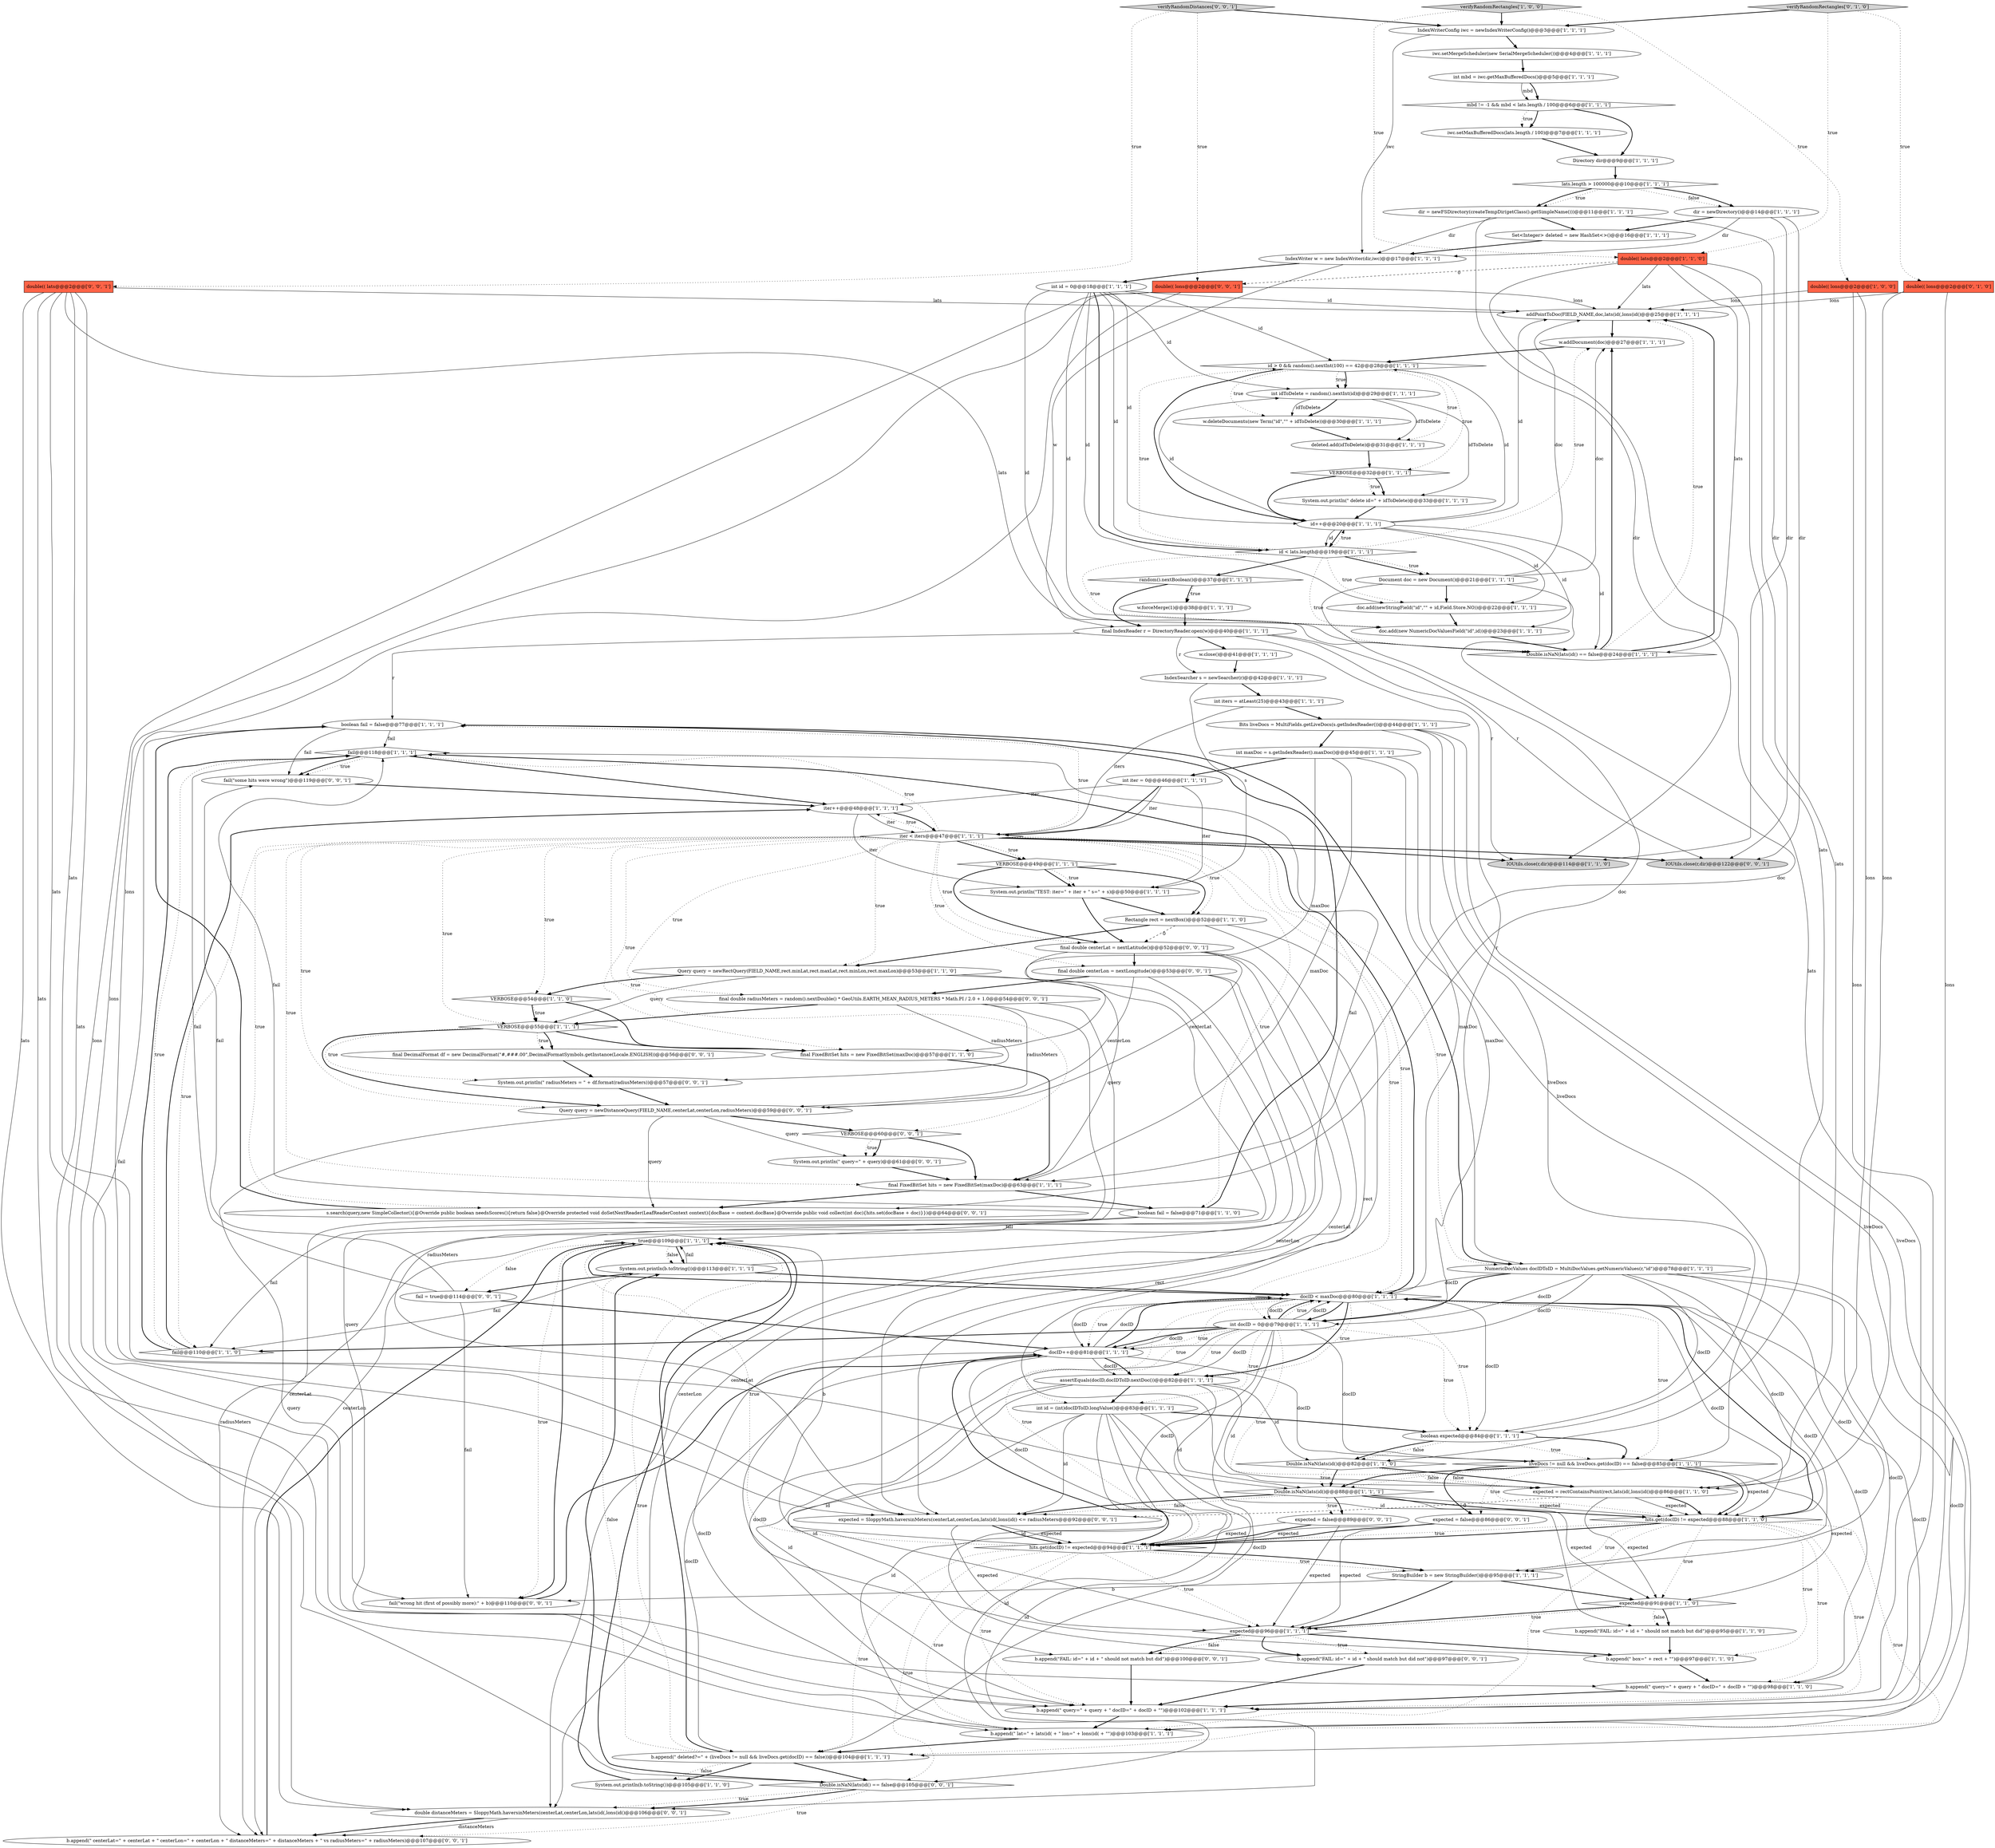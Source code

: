 digraph {
23 [style = filled, label = "int id = 0@@@18@@@['1', '1', '1']", fillcolor = white, shape = ellipse image = "AAA0AAABBB1BBB"];
62 [style = filled, label = "boolean fail = false@@@71@@@['1', '1', '0']", fillcolor = white, shape = ellipse image = "AAA0AAABBB1BBB"];
30 [style = filled, label = "addPointToDoc(FIELD_NAME,doc,lats(id(,lons(id()@@@25@@@['1', '1', '1']", fillcolor = white, shape = ellipse image = "AAA0AAABBB1BBB"];
97 [style = filled, label = "expected = false@@@89@@@['0', '0', '1']", fillcolor = white, shape = ellipse image = "AAA0AAABBB3BBB"];
33 [style = filled, label = "iwc.setMergeScheduler(new SerialMergeScheduler())@@@4@@@['1', '1', '1']", fillcolor = white, shape = ellipse image = "AAA0AAABBB1BBB"];
99 [style = filled, label = "s.search(query,new SimpleCollector(){@Override public boolean needsScores(){return false}@Override protected void doSetNextReader(LeafReaderContext context){docBase = context.docBase}@Override public void collect(int doc){hits.set(docBase + doc)}})@@@64@@@['0', '0', '1']", fillcolor = white, shape = ellipse image = "AAA0AAABBB3BBB"];
31 [style = filled, label = "VERBOSE@@@55@@@['1', '1', '1']", fillcolor = white, shape = diamond image = "AAA0AAABBB1BBB"];
35 [style = filled, label = "iter < iters@@@47@@@['1', '1', '1']", fillcolor = white, shape = diamond image = "AAA0AAABBB1BBB"];
48 [style = filled, label = "b.append(\"FAIL: id=\" + id + \" should not match but did\")@@@95@@@['1', '1', '0']", fillcolor = white, shape = ellipse image = "AAA0AAABBB1BBB"];
0 [style = filled, label = "final IndexReader r = DirectoryReader.open(w)@@@40@@@['1', '1', '1']", fillcolor = white, shape = ellipse image = "AAA0AAABBB1BBB"];
5 [style = filled, label = "docID++@@@81@@@['1', '1', '1']", fillcolor = white, shape = ellipse image = "AAA0AAABBB1BBB"];
56 [style = filled, label = "IndexWriter w = new IndexWriter(dir,iwc)@@@17@@@['1', '1', '1']", fillcolor = white, shape = ellipse image = "AAA0AAABBB1BBB"];
22 [style = filled, label = "System.out.println(b.toString())@@@113@@@['1', '1', '1']", fillcolor = white, shape = ellipse image = "AAA0AAABBB1BBB"];
36 [style = filled, label = "b.append(\" query=\" + query + \" docID=\" + docID + \"\")@@@98@@@['1', '1', '0']", fillcolor = white, shape = ellipse image = "AAA0AAABBB1BBB"];
96 [style = filled, label = "b.append(\" centerLat=\" + centerLat + \" centerLon=\" + centerLon + \" distanceMeters=\" + distanceMeters + \" vs radiusMeters=\" + radiusMeters)@@@107@@@['0', '0', '1']", fillcolor = white, shape = ellipse image = "AAA0AAABBB3BBB"];
32 [style = filled, label = "Bits liveDocs = MultiFields.getLiveDocs(s.getIndexReader())@@@44@@@['1', '1', '1']", fillcolor = white, shape = ellipse image = "AAA0AAABBB1BBB"];
75 [style = filled, label = "Rectangle rect = nextBox()@@@52@@@['1', '1', '0']", fillcolor = white, shape = ellipse image = "AAA0AAABBB1BBB"];
52 [style = filled, label = "int idToDelete = random().nextInt(id)@@@29@@@['1', '1', '1']", fillcolor = white, shape = ellipse image = "AAA0AAABBB1BBB"];
69 [style = filled, label = "Double.isNaN(lats(id()@@@88@@@['1', '1', '1']", fillcolor = white, shape = diamond image = "AAA0AAABBB1BBB"];
51 [style = filled, label = "boolean fail = false@@@77@@@['1', '1', '1']", fillcolor = white, shape = ellipse image = "AAA0AAABBB1BBB"];
88 [style = filled, label = "expected = SloppyMath.haversinMeters(centerLat,centerLon,lats(id(,lons(id() <= radiusMeters@@@92@@@['0', '0', '1']", fillcolor = white, shape = ellipse image = "AAA0AAABBB3BBB"];
65 [style = filled, label = "b.append(\" lat=\" + lats(id( + \" lon=\" + lons(id( + \"\")@@@103@@@['1', '1', '1']", fillcolor = white, shape = ellipse image = "AAA0AAABBB1BBB"];
66 [style = filled, label = "int docID = 0@@@79@@@['1', '1', '1']", fillcolor = white, shape = ellipse image = "AAA0AAABBB1BBB"];
68 [style = filled, label = "int iter = 0@@@46@@@['1', '1', '1']", fillcolor = white, shape = ellipse image = "AAA0AAABBB1BBB"];
9 [style = filled, label = "fail@@@110@@@['1', '1', '0']", fillcolor = white, shape = diamond image = "AAA0AAABBB1BBB"];
76 [style = filled, label = "IndexWriterConfig iwc = newIndexWriterConfig()@@@3@@@['1', '1', '1']", fillcolor = white, shape = ellipse image = "AAA0AAABBB1BBB"];
54 [style = filled, label = "int id = (int)docIDToID.longValue()@@@83@@@['1', '1', '1']", fillcolor = white, shape = ellipse image = "AAA0AAABBB1BBB"];
38 [style = filled, label = "boolean expected@@@84@@@['1', '1', '1']", fillcolor = white, shape = ellipse image = "AAA0AAABBB1BBB"];
101 [style = filled, label = "expected = false@@@86@@@['0', '0', '1']", fillcolor = white, shape = ellipse image = "AAA0AAABBB3BBB"];
59 [style = filled, label = "assertEquals(docID,docIDToID.nextDoc())@@@82@@@['1', '1', '1']", fillcolor = white, shape = ellipse image = "AAA0AAABBB1BBB"];
61 [style = filled, label = "Query query = newRectQuery(FIELD_NAME,rect.minLat,rect.maxLat,rect.minLon,rect.maxLon)@@@53@@@['1', '1', '0']", fillcolor = white, shape = ellipse image = "AAA0AAABBB1BBB"];
42 [style = filled, label = "VERBOSE@@@32@@@['1', '1', '1']", fillcolor = white, shape = diamond image = "AAA0AAABBB1BBB"];
40 [style = filled, label = "random().nextBoolean()@@@37@@@['1', '1', '1']", fillcolor = white, shape = diamond image = "AAA0AAABBB1BBB"];
53 [style = filled, label = "b.append(\" deleted?=\" + (liveDocs != null && liveDocs.get(docID) == false))@@@104@@@['1', '1', '1']", fillcolor = white, shape = ellipse image = "AAA0AAABBB1BBB"];
4 [style = filled, label = "int maxDoc = s.getIndexReader().maxDoc()@@@45@@@['1', '1', '1']", fillcolor = white, shape = ellipse image = "AAA0AAABBB1BBB"];
47 [style = filled, label = "mbd != -1 && mbd < lats.length / 100@@@6@@@['1', '1', '1']", fillcolor = white, shape = diamond image = "AAA0AAABBB1BBB"];
11 [style = filled, label = "hits.get(docID) != expected@@@94@@@['1', '1', '1']", fillcolor = white, shape = diamond image = "AAA0AAABBB1BBB"];
1 [style = filled, label = "VERBOSE@@@49@@@['1', '1', '1']", fillcolor = white, shape = diamond image = "AAA0AAABBB1BBB"];
34 [style = filled, label = "docID < maxDoc@@@80@@@['1', '1', '1']", fillcolor = white, shape = diamond image = "AAA0AAABBB1BBB"];
92 [style = filled, label = "final double centerLon = nextLongitude()@@@53@@@['0', '0', '1']", fillcolor = white, shape = ellipse image = "AAA0AAABBB3BBB"];
6 [style = filled, label = "final FixedBitSet hits = new FixedBitSet(maxDoc)@@@57@@@['1', '1', '0']", fillcolor = white, shape = ellipse image = "AAA0AAABBB1BBB"];
18 [style = filled, label = "deleted.add(idToDelete)@@@31@@@['1', '1', '1']", fillcolor = white, shape = ellipse image = "AAA0AAABBB1BBB"];
49 [style = filled, label = "double(( lats@@@2@@@['1', '1', '0']", fillcolor = tomato, shape = box image = "AAA0AAABBB1BBB"];
20 [style = filled, label = "Double.isNaN(lats(id()@@@82@@@['1', '1', '0']", fillcolor = white, shape = diamond image = "AAA0AAABBB1BBB"];
13 [style = filled, label = "Directory dir@@@9@@@['1', '1', '1']", fillcolor = white, shape = ellipse image = "AAA0AAABBB1BBB"];
45 [style = filled, label = "final FixedBitSet hits = new FixedBitSet(maxDoc)@@@63@@@['1', '1', '1']", fillcolor = white, shape = ellipse image = "AAA0AAABBB1BBB"];
64 [style = filled, label = "System.out.println(\" delete id=\" + idToDelete)@@@33@@@['1', '1', '1']", fillcolor = white, shape = ellipse image = "AAA0AAABBB1BBB"];
39 [style = filled, label = "id < lats.length@@@19@@@['1', '1', '1']", fillcolor = white, shape = diamond image = "AAA0AAABBB1BBB"];
73 [style = filled, label = "System.out.println(b.toString())@@@105@@@['1', '1', '0']", fillcolor = white, shape = ellipse image = "AAA0AAABBB1BBB"];
27 [style = filled, label = "System.out.println(\"TEST: iter=\" + iter + \" s=\" + s)@@@50@@@['1', '1', '1']", fillcolor = white, shape = ellipse image = "AAA0AAABBB1BBB"];
79 [style = filled, label = "verifyRandomRectangles['0', '1', '0']", fillcolor = lightgray, shape = diamond image = "AAA0AAABBB2BBB"];
70 [style = filled, label = "Document doc = new Document()@@@21@@@['1', '1', '1']", fillcolor = white, shape = ellipse image = "AAA0AAABBB1BBB"];
55 [style = filled, label = "b.append(\" box=\" + rect + \"\")@@@97@@@['1', '1', '0']", fillcolor = white, shape = ellipse image = "AAA0AAABBB1BBB"];
60 [style = filled, label = "w.addDocument(doc)@@@27@@@['1', '1', '1']", fillcolor = white, shape = ellipse image = "AAA0AAABBB1BBB"];
46 [style = filled, label = "lats.length > 100000@@@10@@@['1', '1', '1']", fillcolor = white, shape = diamond image = "AAA0AAABBB1BBB"];
15 [style = filled, label = "Set<Integer> deleted = new HashSet<>()@@@16@@@['1', '1', '1']", fillcolor = white, shape = ellipse image = "AAA0AAABBB1BBB"];
21 [style = filled, label = "verifyRandomRectangles['1', '0', '0']", fillcolor = lightgray, shape = diamond image = "AAA0AAABBB1BBB"];
72 [style = filled, label = "expected@@@91@@@['1', '1', '0']", fillcolor = white, shape = diamond image = "AAA0AAABBB1BBB"];
14 [style = filled, label = "id > 0 && random().nextInt(100) == 42@@@28@@@['1', '1', '1']", fillcolor = white, shape = diamond image = "AAA0AAABBB1BBB"];
57 [style = filled, label = "int iters = atLeast(25)@@@43@@@['1', '1', '1']", fillcolor = white, shape = ellipse image = "AAA0AAABBB1BBB"];
89 [style = filled, label = "final DecimalFormat df = new DecimalFormat(\"#,###.00\",DecimalFormatSymbols.getInstance(Locale.ENGLISH))@@@56@@@['0', '0', '1']", fillcolor = white, shape = ellipse image = "AAA0AAABBB3BBB"];
12 [style = filled, label = "int mbd = iwc.getMaxBufferedDocs()@@@5@@@['1', '1', '1']", fillcolor = white, shape = ellipse image = "AAA0AAABBB1BBB"];
24 [style = filled, label = "b.append(\" query=\" + query + \" docID=\" + docID + \"\")@@@102@@@['1', '1', '1']", fillcolor = white, shape = ellipse image = "AAA0AAABBB1BBB"];
71 [style = filled, label = "true@@@109@@@['1', '1', '1']", fillcolor = white, shape = diamond image = "AAA0AAABBB1BBB"];
7 [style = filled, label = "fail@@@118@@@['1', '1', '1']", fillcolor = white, shape = diamond image = "AAA0AAABBB1BBB"];
95 [style = filled, label = "b.append(\"FAIL: id=\" + id + \" should not match but did\")@@@100@@@['0', '0', '1']", fillcolor = white, shape = ellipse image = "AAA0AAABBB3BBB"];
77 [style = filled, label = "StringBuilder b = new StringBuilder()@@@95@@@['1', '1', '1']", fillcolor = white, shape = ellipse image = "AAA0AAABBB1BBB"];
74 [style = filled, label = "Double.isNaN(lats(id() == false@@@24@@@['1', '1', '1']", fillcolor = white, shape = diamond image = "AAA0AAABBB1BBB"];
80 [style = filled, label = "double(( lats@@@2@@@['0', '0', '1']", fillcolor = tomato, shape = box image = "AAA0AAABBB3BBB"];
2 [style = filled, label = "id++@@@20@@@['1', '1', '1']", fillcolor = white, shape = ellipse image = "AAA0AAABBB1BBB"];
87 [style = filled, label = "VERBOSE@@@60@@@['0', '0', '1']", fillcolor = white, shape = diamond image = "AAA0AAABBB3BBB"];
86 [style = filled, label = "b.append(\"FAIL: id=\" + id + \" should match but did not\")@@@97@@@['0', '0', '1']", fillcolor = white, shape = ellipse image = "AAA0AAABBB3BBB"];
91 [style = filled, label = "Double.isNaN(lats(id() == false@@@105@@@['0', '0', '1']", fillcolor = white, shape = diamond image = "AAA0AAABBB3BBB"];
85 [style = filled, label = "System.out.println(\" query=\" + query)@@@61@@@['0', '0', '1']", fillcolor = white, shape = ellipse image = "AAA0AAABBB3BBB"];
3 [style = filled, label = "expected@@@96@@@['1', '1', '1']", fillcolor = white, shape = diamond image = "AAA0AAABBB1BBB"];
103 [style = filled, label = "fail(\"wrong hit (first of possibly more):\" + b)@@@110@@@['0', '0', '1']", fillcolor = white, shape = ellipse image = "AAA0AAABBB3BBB"];
82 [style = filled, label = "double distanceMeters = SloppyMath.haversinMeters(centerLat,centerLon,lats(id(,lons(id()@@@106@@@['0', '0', '1']", fillcolor = white, shape = ellipse image = "AAA0AAABBB3BBB"];
25 [style = filled, label = "iwc.setMaxBufferedDocs(lats.length / 100)@@@7@@@['1', '1', '1']", fillcolor = white, shape = ellipse image = "AAA0AAABBB1BBB"];
10 [style = filled, label = "doc.add(newStringField(\"id\",\"\" + id,Field.Store.NO))@@@22@@@['1', '1', '1']", fillcolor = white, shape = ellipse image = "AAA0AAABBB1BBB"];
37 [style = filled, label = "dir = newDirectory()@@@14@@@['1', '1', '1']", fillcolor = white, shape = ellipse image = "AAA0AAABBB1BBB"];
90 [style = filled, label = "fail(\"some hits were wrong\")@@@119@@@['0', '0', '1']", fillcolor = white, shape = ellipse image = "AAA0AAABBB3BBB"];
16 [style = filled, label = "iter++@@@48@@@['1', '1', '1']", fillcolor = white, shape = ellipse image = "AAA0AAABBB1BBB"];
98 [style = filled, label = "IOUtils.close(r,dir)@@@122@@@['0', '0', '1']", fillcolor = lightgray, shape = ellipse image = "AAA0AAABBB3BBB"];
78 [style = filled, label = "double(( lons@@@2@@@['0', '1', '0']", fillcolor = tomato, shape = box image = "AAA0AAABBB2BBB"];
67 [style = filled, label = "IndexSearcher s = newSearcher(r)@@@42@@@['1', '1', '1']", fillcolor = white, shape = ellipse image = "AAA0AAABBB1BBB"];
84 [style = filled, label = "System.out.println(\" radiusMeters = \" + df.format(radiusMeters))@@@57@@@['0', '0', '1']", fillcolor = white, shape = ellipse image = "AAA0AAABBB3BBB"];
63 [style = filled, label = "IOUtils.close(r,dir)@@@114@@@['1', '1', '0']", fillcolor = lightgray, shape = ellipse image = "AAA0AAABBB1BBB"];
26 [style = filled, label = "w.deleteDocuments(new Term(\"id\",\"\" + idToDelete))@@@30@@@['1', '1', '1']", fillcolor = white, shape = ellipse image = "AAA0AAABBB1BBB"];
50 [style = filled, label = "liveDocs != null && liveDocs.get(docID) == false@@@85@@@['1', '1', '1']", fillcolor = white, shape = diamond image = "AAA0AAABBB1BBB"];
100 [style = filled, label = "final double centerLat = nextLatitude()@@@52@@@['0', '0', '1']", fillcolor = white, shape = ellipse image = "AAA0AAABBB3BBB"];
94 [style = filled, label = "fail = true@@@114@@@['0', '0', '1']", fillcolor = white, shape = ellipse image = "AAA0AAABBB3BBB"];
58 [style = filled, label = "VERBOSE@@@54@@@['1', '1', '0']", fillcolor = white, shape = diamond image = "AAA0AAABBB1BBB"];
44 [style = filled, label = "w.forceMerge(1)@@@38@@@['1', '1', '1']", fillcolor = white, shape = ellipse image = "AAA0AAABBB1BBB"];
83 [style = filled, label = "verifyRandomDistances['0', '0', '1']", fillcolor = lightgray, shape = diamond image = "AAA0AAABBB3BBB"];
81 [style = filled, label = "Query query = newDistanceQuery(FIELD_NAME,centerLat,centerLon,radiusMeters)@@@59@@@['0', '0', '1']", fillcolor = white, shape = ellipse image = "AAA0AAABBB3BBB"];
93 [style = filled, label = "double(( lons@@@2@@@['0', '0', '1']", fillcolor = tomato, shape = box image = "AAA0AAABBB3BBB"];
29 [style = filled, label = "NumericDocValues docIDToID = MultiDocValues.getNumericValues(r,\"id\")@@@78@@@['1', '1', '1']", fillcolor = white, shape = ellipse image = "AAA0AAABBB1BBB"];
19 [style = filled, label = "doc.add(new NumericDocValuesField(\"id\",id))@@@23@@@['1', '1', '1']", fillcolor = white, shape = ellipse image = "AAA0AAABBB1BBB"];
28 [style = filled, label = "w.close()@@@41@@@['1', '1', '1']", fillcolor = white, shape = ellipse image = "AAA0AAABBB1BBB"];
43 [style = filled, label = "double(( lons@@@2@@@['1', '0', '0']", fillcolor = tomato, shape = box image = "AAA0AAABBB1BBB"];
8 [style = filled, label = "dir = newFSDirectory(createTempDir(getClass().getSimpleName()))@@@11@@@['1', '1', '1']", fillcolor = white, shape = ellipse image = "AAA0AAABBB1BBB"];
17 [style = filled, label = "hits.get(docID) != expected@@@88@@@['1', '1', '0']", fillcolor = white, shape = diamond image = "AAA0AAABBB1BBB"];
41 [style = filled, label = "expected = rectContainsPoint(rect,lats(id(,lons(id()@@@86@@@['1', '1', '0']", fillcolor = white, shape = ellipse image = "AAA0AAABBB1BBB"];
102 [style = filled, label = "final double radiusMeters = random().nextDouble() * GeoUtils.EARTH_MEAN_RADIUS_METERS * Math.PI / 2.0 + 1.0@@@54@@@['0', '0', '1']", fillcolor = white, shape = ellipse image = "AAA0AAABBB3BBB"];
68->35 [style = bold, label=""];
55->36 [style = bold, label=""];
59->24 [style = solid, label="id"];
14->26 [style = dotted, label="true"];
1->27 [style = bold, label=""];
37->15 [style = bold, label=""];
61->36 [style = solid, label="query"];
79->76 [style = bold, label=""];
46->37 [style = dotted, label="false"];
100->92 [style = bold, label=""];
66->11 [style = solid, label="docID"];
80->65 [style = solid, label="lats"];
91->82 [style = dotted, label="true"];
35->16 [style = dotted, label="true"];
11->77 [style = dotted, label="true"];
23->30 [style = solid, label="id"];
49->93 [style = dashed, label="0"];
7->16 [style = bold, label=""];
5->59 [style = solid, label="docID"];
70->99 [style = solid, label="doc"];
94->5 [style = bold, label=""];
59->3 [style = solid, label="id"];
30->60 [style = bold, label=""];
59->54 [style = bold, label=""];
39->2 [style = dotted, label="true"];
86->24 [style = bold, label=""];
49->20 [style = solid, label="lats"];
66->54 [style = dotted, label="true"];
8->56 [style = solid, label="dir"];
96->71 [style = bold, label=""];
43->24 [style = solid, label="lons"];
75->41 [style = solid, label="rect"];
37->98 [style = solid, label="dir"];
51->7 [style = solid, label="fail"];
66->34 [style = bold, label=""];
71->34 [style = bold, label=""];
17->34 [style = bold, label=""];
34->59 [style = bold, label=""];
20->41 [style = bold, label=""];
47->25 [style = bold, label=""];
69->97 [style = bold, label=""];
101->3 [style = solid, label="expected"];
1->75 [style = bold, label=""];
78->41 [style = solid, label="lons"];
75->100 [style = dashed, label="0"];
34->65 [style = solid, label="docID"];
61->31 [style = solid, label="query"];
19->74 [style = bold, label=""];
23->2 [style = solid, label="id"];
39->74 [style = dotted, label="true"];
78->24 [style = solid, label="lons"];
5->50 [style = solid, label="docID"];
23->74 [style = solid, label="id"];
49->41 [style = solid, label="lats"];
17->77 [style = dotted, label="true"];
50->17 [style = bold, label=""];
78->30 [style = solid, label="lons"];
72->3 [style = bold, label=""];
76->33 [style = bold, label=""];
3->86 [style = bold, label=""];
0->67 [style = solid, label="r"];
100->81 [style = solid, label="centerLat"];
35->1 [style = bold, label=""];
69->17 [style = solid, label="expected"];
68->27 [style = solid, label="iter"];
66->24 [style = solid, label="docID"];
66->59 [style = dotted, label="true"];
66->5 [style = bold, label=""];
83->76 [style = bold, label=""];
14->2 [style = bold, label=""];
29->77 [style = solid, label="docID"];
15->56 [style = bold, label=""];
27->100 [style = bold, label=""];
5->34 [style = solid, label="docID"];
34->38 [style = solid, label="docID"];
17->72 [style = dotted, label="true"];
72->48 [style = bold, label=""];
4->34 [style = solid, label="maxDoc"];
71->22 [style = bold, label=""];
42->64 [style = dotted, label="true"];
53->73 [style = dotted, label="false"];
32->65 [style = solid, label="liveDocs"];
66->53 [style = solid, label="docID"];
29->38 [style = solid, label="docID"];
53->73 [style = bold, label=""];
7->90 [style = dotted, label="true"];
32->38 [style = solid, label="liveDocs"];
39->70 [style = bold, label=""];
54->91 [style = solid, label="id"];
45->99 [style = bold, label=""];
100->82 [style = solid, label="centerLat"];
34->66 [style = solid, label="docID"];
31->84 [style = dotted, label="true"];
34->54 [style = dotted, label="true"];
58->6 [style = bold, label=""];
70->45 [style = solid, label="doc"];
35->81 [style = dotted, label="true"];
97->11 [style = bold, label=""];
7->90 [style = bold, label=""];
22->71 [style = solid, label="fail"];
23->19 [style = solid, label="id"];
0->28 [style = bold, label=""];
3->95 [style = dotted, label="false"];
2->19 [style = solid, label="id"];
102->88 [style = solid, label="radiusMeters"];
54->88 [style = solid, label="id"];
17->65 [style = dotted, label="true"];
35->75 [style = dotted, label="true"];
0->29 [style = solid, label="r"];
22->94 [style = bold, label=""];
92->81 [style = solid, label="centerLon"];
16->35 [style = solid, label="iter"];
35->1 [style = dotted, label="true"];
29->36 [style = solid, label="docID"];
31->6 [style = bold, label=""];
2->52 [style = solid, label="id"];
8->63 [style = solid, label="dir"];
11->71 [style = dotted, label="true"];
92->102 [style = bold, label=""];
52->64 [style = solid, label="idToDelete"];
88->11 [style = solid, label="expected"];
34->36 [style = solid, label="docID"];
50->69 [style = bold, label=""];
93->82 [style = solid, label="lons"];
62->71 [style = solid, label="fail"];
80->88 [style = solid, label="lats"];
29->66 [style = bold, label=""];
93->65 [style = solid, label="lons"];
75->61 [style = bold, label=""];
35->66 [style = dotted, label="true"];
32->53 [style = solid, label="liveDocs"];
34->38 [style = dotted, label="true"];
93->30 [style = solid, label="lons"];
2->39 [style = bold, label=""];
59->41 [style = solid, label="id"];
35->102 [style = dotted, label="true"];
67->27 [style = solid, label="s"];
80->30 [style = solid, label="lats"];
48->55 [style = bold, label=""];
80->69 [style = solid, label="lats"];
94->7 [style = solid, label="fail"];
11->24 [style = dotted, label="true"];
52->26 [style = bold, label=""];
81->87 [style = bold, label=""];
35->29 [style = dotted, label="true"];
5->53 [style = solid, label="docID"];
62->51 [style = bold, label=""];
5->59 [style = bold, label=""];
35->7 [style = dotted, label="true"];
34->11 [style = dotted, label="true"];
79->78 [style = dotted, label="true"];
54->69 [style = solid, label="id"];
49->30 [style = solid, label="lats"];
46->8 [style = dotted, label="true"];
70->30 [style = solid, label="doc"];
3->55 [style = bold, label=""];
64->2 [style = bold, label=""];
70->60 [style = solid, label="doc"];
34->5 [style = solid, label="docID"];
35->58 [style = dotted, label="true"];
20->41 [style = dotted, label="false"];
11->5 [style = bold, label=""];
39->40 [style = bold, label=""];
46->8 [style = bold, label=""];
83->93 [style = dotted, label="true"];
11->91 [style = dotted, label="true"];
20->69 [style = bold, label=""];
37->56 [style = solid, label="dir"];
57->35 [style = solid, label="iters"];
89->84 [style = bold, label=""];
72->48 [style = dotted, label="false"];
88->3 [style = solid, label="expected"];
92->96 [style = solid, label="centerLon"];
25->13 [style = bold, label=""];
61->45 [style = solid, label="query"];
22->9 [style = solid, label="fail"];
53->71 [style = dotted, label="true"];
77->72 [style = bold, label=""];
69->72 [style = solid, label="expected"];
52->26 [style = solid, label="idToDelete"];
53->91 [style = bold, label=""];
54->65 [style = solid, label="id"];
56->0 [style = solid, label="w"];
29->66 [style = solid, label="docID"];
23->39 [style = solid, label="id"];
47->25 [style = dotted, label="true"];
23->52 [style = solid, label="id"];
22->34 [style = bold, label=""];
37->63 [style = solid, label="dir"];
84->81 [style = bold, label=""];
85->45 [style = bold, label=""];
66->5 [style = solid, label="docID"];
24->65 [style = bold, label=""];
95->24 [style = bold, label=""];
14->42 [style = dotted, label="true"];
71->94 [style = dotted, label="false"];
31->89 [style = dotted, label="true"];
88->11 [style = bold, label=""];
35->51 [style = dotted, label="true"];
77->103 [style = solid, label="b"];
69->88 [style = dotted, label="false"];
40->44 [style = dotted, label="true"];
68->16 [style = solid, label="iter"];
35->100 [style = dotted, label="true"];
53->22 [style = dotted, label="false"];
38->50 [style = bold, label=""];
31->81 [style = bold, label=""];
12->47 [style = bold, label=""];
52->18 [style = solid, label="idToDelete"];
34->50 [style = dotted, label="true"];
43->41 [style = solid, label="lons"];
45->62 [style = bold, label=""];
4->45 [style = solid, label="maxDoc"];
67->57 [style = bold, label=""];
13->46 [style = bold, label=""];
103->5 [style = bold, label=""];
32->4 [style = bold, label=""];
54->38 [style = bold, label=""];
74->30 [style = dotted, label="true"];
14->18 [style = dotted, label="true"];
76->56 [style = solid, label="iwc"];
42->2 [style = bold, label=""];
93->88 [style = solid, label="lons"];
66->38 [style = dotted, label="true"];
90->16 [style = bold, label=""];
17->55 [style = dotted, label="true"];
101->11 [style = bold, label=""];
17->53 [style = dotted, label="true"];
12->47 [style = solid, label="mbd"];
29->65 [style = solid, label="docID"];
46->37 [style = bold, label=""];
71->103 [style = bold, label=""];
38->20 [style = dotted, label="false"];
57->32 [style = bold, label=""];
68->35 [style = solid, label="iter"];
16->27 [style = solid, label="iter"];
41->17 [style = solid, label="expected"];
56->23 [style = bold, label=""];
0->51 [style = solid, label="r"];
81->85 [style = solid, label="query"];
54->82 [style = solid, label="id"];
65->53 [style = bold, label=""];
80->91 [style = solid, label="lats"];
38->50 [style = dotted, label="true"];
0->63 [style = solid, label="r"];
54->86 [style = solid, label="id"];
72->3 [style = dotted, label="true"];
82->96 [style = solid, label="distanceMeters"];
38->20 [style = bold, label=""];
8->15 [style = bold, label=""];
4->6 [style = solid, label="maxDoc"];
50->72 [style = solid, label="expected"];
21->49 [style = dotted, label="true"];
35->31 [style = dotted, label="true"];
51->103 [style = solid, label="fail"];
80->74 [style = solid, label="lats"];
51->29 [style = bold, label=""];
58->31 [style = dotted, label="true"];
66->34 [style = dotted, label="true"];
87->85 [style = dotted, label="true"];
66->9 [style = bold, label=""];
27->75 [style = bold, label=""];
8->98 [style = solid, label="dir"];
66->5 [style = dotted, label="true"];
80->82 [style = solid, label="lats"];
42->64 [style = bold, label=""];
17->36 [style = dotted, label="true"];
9->7 [style = dotted, label="true"];
5->24 [style = solid, label="docID"];
39->60 [style = dotted, label="true"];
11->77 [style = bold, label=""];
40->44 [style = bold, label=""];
17->11 [style = dotted, label="true"];
11->53 [style = dotted, label="true"];
34->66 [style = bold, label=""];
94->103 [style = solid, label="fail"];
28->67 [style = bold, label=""];
59->20 [style = solid, label="id"];
2->74 [style = solid, label="id"];
66->50 [style = solid, label="docID"];
39->19 [style = dotted, label="true"];
50->101 [style = dotted, label="true"];
50->17 [style = solid, label="expected"];
31->89 [style = bold, label=""];
35->9 [style = dotted, label="true"];
34->7 [style = bold, label=""];
29->5 [style = solid, label="docID"];
2->30 [style = solid, label="id"];
35->61 [style = dotted, label="true"];
49->24 [style = solid, label="lats"];
91->82 [style = bold, label=""];
4->68 [style = bold, label=""];
16->35 [style = bold, label=""];
70->10 [style = bold, label=""];
102->96 [style = solid, label="radiusMeters"];
44->0 [style = bold, label=""];
18->42 [style = bold, label=""];
26->18 [style = bold, label=""];
87->45 [style = bold, label=""];
97->3 [style = solid, label="expected"];
91->71 [style = bold, label=""];
82->96 [style = bold, label=""];
11->65 [style = dotted, label="true"];
102->31 [style = bold, label=""];
29->34 [style = solid, label="docID"];
10->19 [style = bold, label=""];
62->9 [style = solid, label="fail"];
32->50 [style = solid, label="liveDocs"];
35->98 [style = bold, label=""];
79->49 [style = dotted, label="true"];
9->7 [style = bold, label=""];
20->69 [style = dotted, label="true"];
9->16 [style = bold, label=""];
91->96 [style = dotted, label="true"];
34->77 [style = solid, label="docID"];
5->34 [style = bold, label=""];
3->95 [style = bold, label=""];
2->14 [style = solid, label="id"];
36->24 [style = bold, label=""];
4->66 [style = solid, label="maxDoc"];
21->76 [style = bold, label=""];
74->30 [style = bold, label=""];
100->96 [style = solid, label="centerLat"];
69->97 [style = dotted, label="true"];
66->59 [style = solid, label="docID"];
59->48 [style = solid, label="id"];
1->27 [style = dotted, label="true"];
51->90 [style = solid, label="fail"];
102->84 [style = solid, label="radiusMeters"];
1->100 [style = bold, label=""];
35->6 [style = dotted, label="true"];
62->7 [style = solid, label="fail"];
40->0 [style = bold, label=""];
14->52 [style = dotted, label="true"];
23->10 [style = solid, label="id"];
92->82 [style = solid, label="centerLon"];
35->62 [style = dotted, label="true"];
102->81 [style = solid, label="radiusMeters"];
69->88 [style = bold, label=""];
14->52 [style = bold, label=""];
71->22 [style = dotted, label="false"];
39->10 [style = dotted, label="true"];
39->70 [style = dotted, label="true"];
49->74 [style = solid, label="lats"];
81->99 [style = solid, label="query"];
50->101 [style = bold, label=""];
97->11 [style = solid, label="expected"];
99->51 [style = bold, label=""];
0->98 [style = solid, label="r"];
75->55 [style = solid, label="rect"];
66->17 [style = dotted, label="true"];
100->88 [style = solid, label="centerLat"];
87->85 [style = bold, label=""];
66->34 [style = solid, label="docID"];
35->99 [style = dotted, label="true"];
69->17 [style = bold, label=""];
54->95 [style = solid, label="id"];
50->69 [style = dotted, label="false"];
11->71 [style = solid, label="b"];
33->12 [style = bold, label=""];
47->13 [style = bold, label=""];
39->14 [style = dotted, label="true"];
60->14 [style = bold, label=""];
35->92 [style = dotted, label="true"];
35->87 [style = dotted, label="true"];
101->11 [style = solid, label="expected"];
74->60 [style = bold, label=""];
23->39 [style = bold, label=""];
81->24 [style = solid, label="query"];
35->63 [style = bold, label=""];
2->10 [style = solid, label="id"];
3->86 [style = dotted, label="true"];
83->80 [style = dotted, label="true"];
11->3 [style = dotted, label="true"];
35->45 [style = dotted, label="true"];
17->24 [style = dotted, label="true"];
77->3 [style = bold, label=""];
21->43 [style = dotted, label="true"];
34->5 [style = dotted, label="true"];
43->30 [style = solid, label="lons"];
23->14 [style = solid, label="id"];
41->72 [style = solid, label="expected"];
58->31 [style = bold, label=""];
61->58 [style = bold, label=""];
73->22 [style = bold, label=""];
71->103 [style = dotted, label="true"];
22->7 [style = solid, label="fail"];
53->71 [style = bold, label=""];
41->17 [style = bold, label=""];
34->17 [style = solid, label="docID"];
5->11 [style = solid, label="docID"];
35->34 [style = dotted, label="true"];
41->88 [style = dashed, label="0"];
92->88 [style = solid, label="centerLon"];
34->59 [style = dotted, label="true"];
6->45 [style = bold, label=""];
2->39 [style = solid, label="id"];
94->90 [style = solid, label="fail"];
29->17 [style = solid, label="docID"];
17->11 [style = bold, label=""];
}

